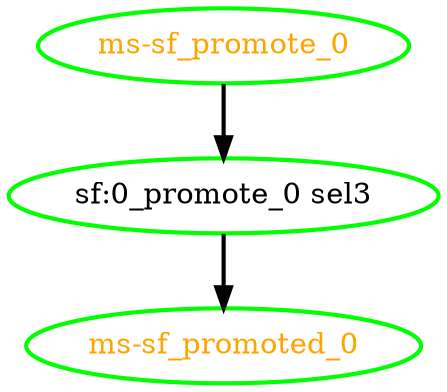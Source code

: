 digraph "g" {
"ms-sf_promote_0" -> "sf:0_promote_0 sel3" [ style = bold]
"ms-sf_promote_0" [ style=bold color="green" fontcolor="orange"  ]
"ms-sf_promoted_0" [ style=bold color="green" fontcolor="orange"  ]
"sf:0_promote_0 sel3" -> "ms-sf_promoted_0" [ style = bold]
"sf:0_promote_0 sel3" [ style=bold color="green" fontcolor="black"  ]
}
